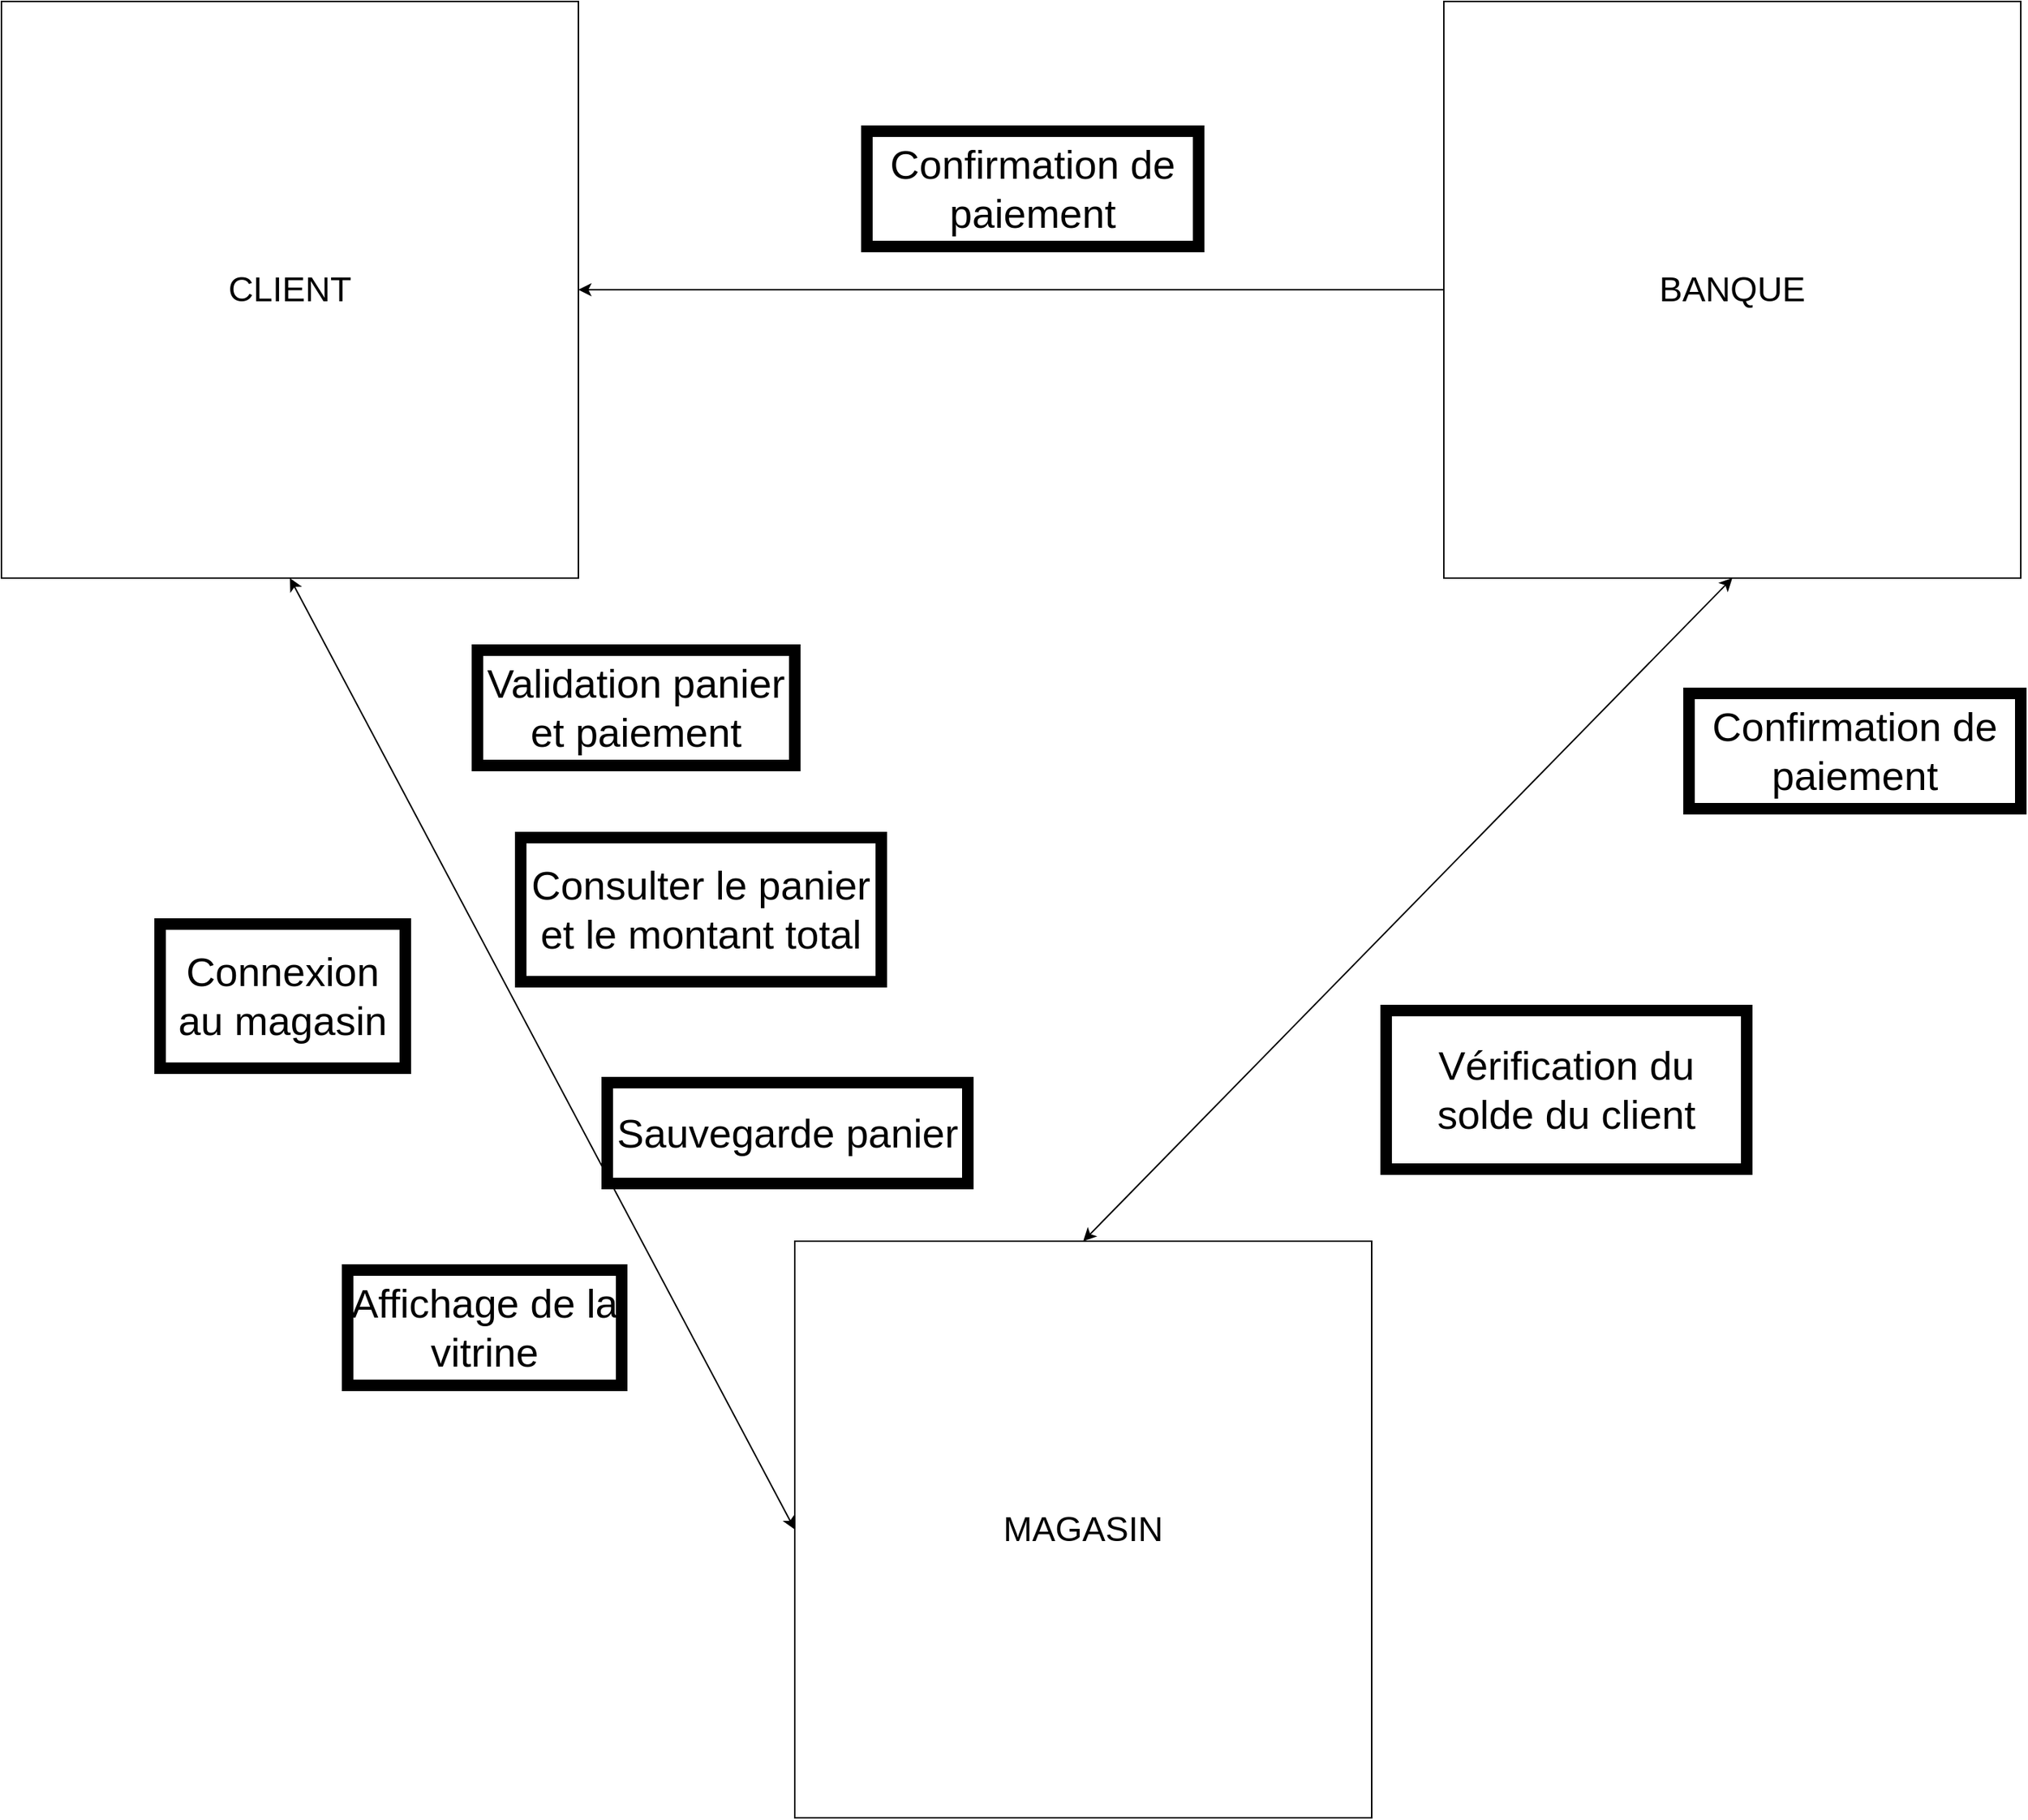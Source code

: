 <mxfile version="15.7.0" type="device"><diagram id="P9TMg7yFTjNKACbi8-kS" name="Page-1"><mxGraphModel dx="2355" dy="1605" grid="1" gridSize="10" guides="1" tooltips="1" connect="1" arrows="1" fold="1" page="1" pageScale="1" pageWidth="827" pageHeight="1169" math="0" shadow="0"><root><mxCell id="0"/><mxCell id="1" parent="0"/><mxCell id="Djdpxd5YA2jJ0f9h9jA9-1" value="&lt;font style=&quot;font-size: 24px&quot;&gt;CLIENT&lt;/font&gt;" style="whiteSpace=wrap;html=1;aspect=fixed;" parent="1" vertex="1"><mxGeometry x="80" y="80" width="400" height="400" as="geometry"/></mxCell><mxCell id="Djdpxd5YA2jJ0f9h9jA9-2" value="&lt;font style=&quot;font-size: 24px&quot;&gt;BANQUE&lt;/font&gt;" style="whiteSpace=wrap;html=1;aspect=fixed;" parent="1" vertex="1"><mxGeometry x="1080" y="80" width="400" height="400" as="geometry"/></mxCell><mxCell id="Djdpxd5YA2jJ0f9h9jA9-3" value="&lt;font style=&quot;font-size: 24px&quot;&gt;MAGASIN&lt;/font&gt;" style="whiteSpace=wrap;html=1;aspect=fixed;" parent="1" vertex="1"><mxGeometry x="630" y="940" width="400" height="400" as="geometry"/></mxCell><mxCell id="AxoD2EL4joTiuCFMs3FS-2" value="" style="endArrow=classic;startArrow=classic;html=1;rounded=0;entryX=0;entryY=0.5;entryDx=0;entryDy=0;exitX=0.5;exitY=1;exitDx=0;exitDy=0;" edge="1" parent="1" source="Djdpxd5YA2jJ0f9h9jA9-1" target="Djdpxd5YA2jJ0f9h9jA9-3"><mxGeometry width="50" height="50" relative="1" as="geometry"><mxPoint x="980" y="760" as="sourcePoint"/><mxPoint x="1030" y="710" as="targetPoint"/></mxGeometry></mxCell><mxCell id="AxoD2EL4joTiuCFMs3FS-3" value="" style="endArrow=classic;startArrow=classic;html=1;rounded=0;entryX=0.5;entryY=1;entryDx=0;entryDy=0;exitX=0.5;exitY=0;exitDx=0;exitDy=0;" edge="1" parent="1" source="Djdpxd5YA2jJ0f9h9jA9-3" target="Djdpxd5YA2jJ0f9h9jA9-2"><mxGeometry width="50" height="50" relative="1" as="geometry"><mxPoint x="980" y="760" as="sourcePoint"/><mxPoint x="1030" y="710" as="targetPoint"/></mxGeometry></mxCell><mxCell id="AxoD2EL4joTiuCFMs3FS-6" value="&lt;font style=&quot;font-size: 28px&quot;&gt;Connexion au magasin&lt;/font&gt;" style="rounded=0;whiteSpace=wrap;html=1;strokeWidth=8;" vertex="1" parent="1"><mxGeometry x="190" y="720" width="170" height="100" as="geometry"/></mxCell><mxCell id="AxoD2EL4joTiuCFMs3FS-7" value="Confirmation de paiement" style="rounded=0;whiteSpace=wrap;html=1;fontSize=28;strokeWidth=8;" vertex="1" parent="1"><mxGeometry x="1250" y="560" width="230" height="80" as="geometry"/></mxCell><mxCell id="AxoD2EL4joTiuCFMs3FS-8" value="Affichage de la vitrine" style="rounded=0;whiteSpace=wrap;html=1;fontSize=28;strokeWidth=8;" vertex="1" parent="1"><mxGeometry x="320" y="960" width="190" height="80" as="geometry"/></mxCell><mxCell id="AxoD2EL4joTiuCFMs3FS-9" value="" style="endArrow=classic;html=1;rounded=0;fontSize=28;entryX=1;entryY=0.5;entryDx=0;entryDy=0;exitX=0;exitY=0.5;exitDx=0;exitDy=0;" edge="1" parent="1" source="Djdpxd5YA2jJ0f9h9jA9-2" target="Djdpxd5YA2jJ0f9h9jA9-1"><mxGeometry width="50" height="50" relative="1" as="geometry"><mxPoint x="1030" y="600" as="sourcePoint"/><mxPoint x="980" y="650" as="targetPoint"/></mxGeometry></mxCell><mxCell id="AxoD2EL4joTiuCFMs3FS-10" value="Confirmation de paiement" style="rounded=0;whiteSpace=wrap;html=1;fontSize=28;strokeWidth=8;" vertex="1" parent="1"><mxGeometry x="680" y="170" width="230" height="80" as="geometry"/></mxCell><mxCell id="AxoD2EL4joTiuCFMs3FS-13" value="Vérification du solde du client" style="rounded=0;whiteSpace=wrap;html=1;fontSize=28;strokeWidth=8;" vertex="1" parent="1"><mxGeometry x="1040" y="780" width="250" height="110" as="geometry"/></mxCell><mxCell id="AxoD2EL4joTiuCFMs3FS-14" value="Sauvegarde panier" style="rounded=0;whiteSpace=wrap;html=1;fontSize=28;strokeWidth=8;" vertex="1" parent="1"><mxGeometry x="500" y="830" width="250" height="70" as="geometry"/></mxCell><mxCell id="AxoD2EL4joTiuCFMs3FS-15" value="Consulter le panier et le montant total" style="rounded=0;whiteSpace=wrap;html=1;fontSize=28;strokeWidth=8;" vertex="1" parent="1"><mxGeometry x="440" y="660" width="250" height="100" as="geometry"/></mxCell><mxCell id="AxoD2EL4joTiuCFMs3FS-18" value="Validation panier et paiement" style="rounded=0;whiteSpace=wrap;html=1;fontSize=28;strokeWidth=8;" vertex="1" parent="1"><mxGeometry x="410" y="530" width="220" height="80" as="geometry"/></mxCell></root></mxGraphModel></diagram></mxfile>